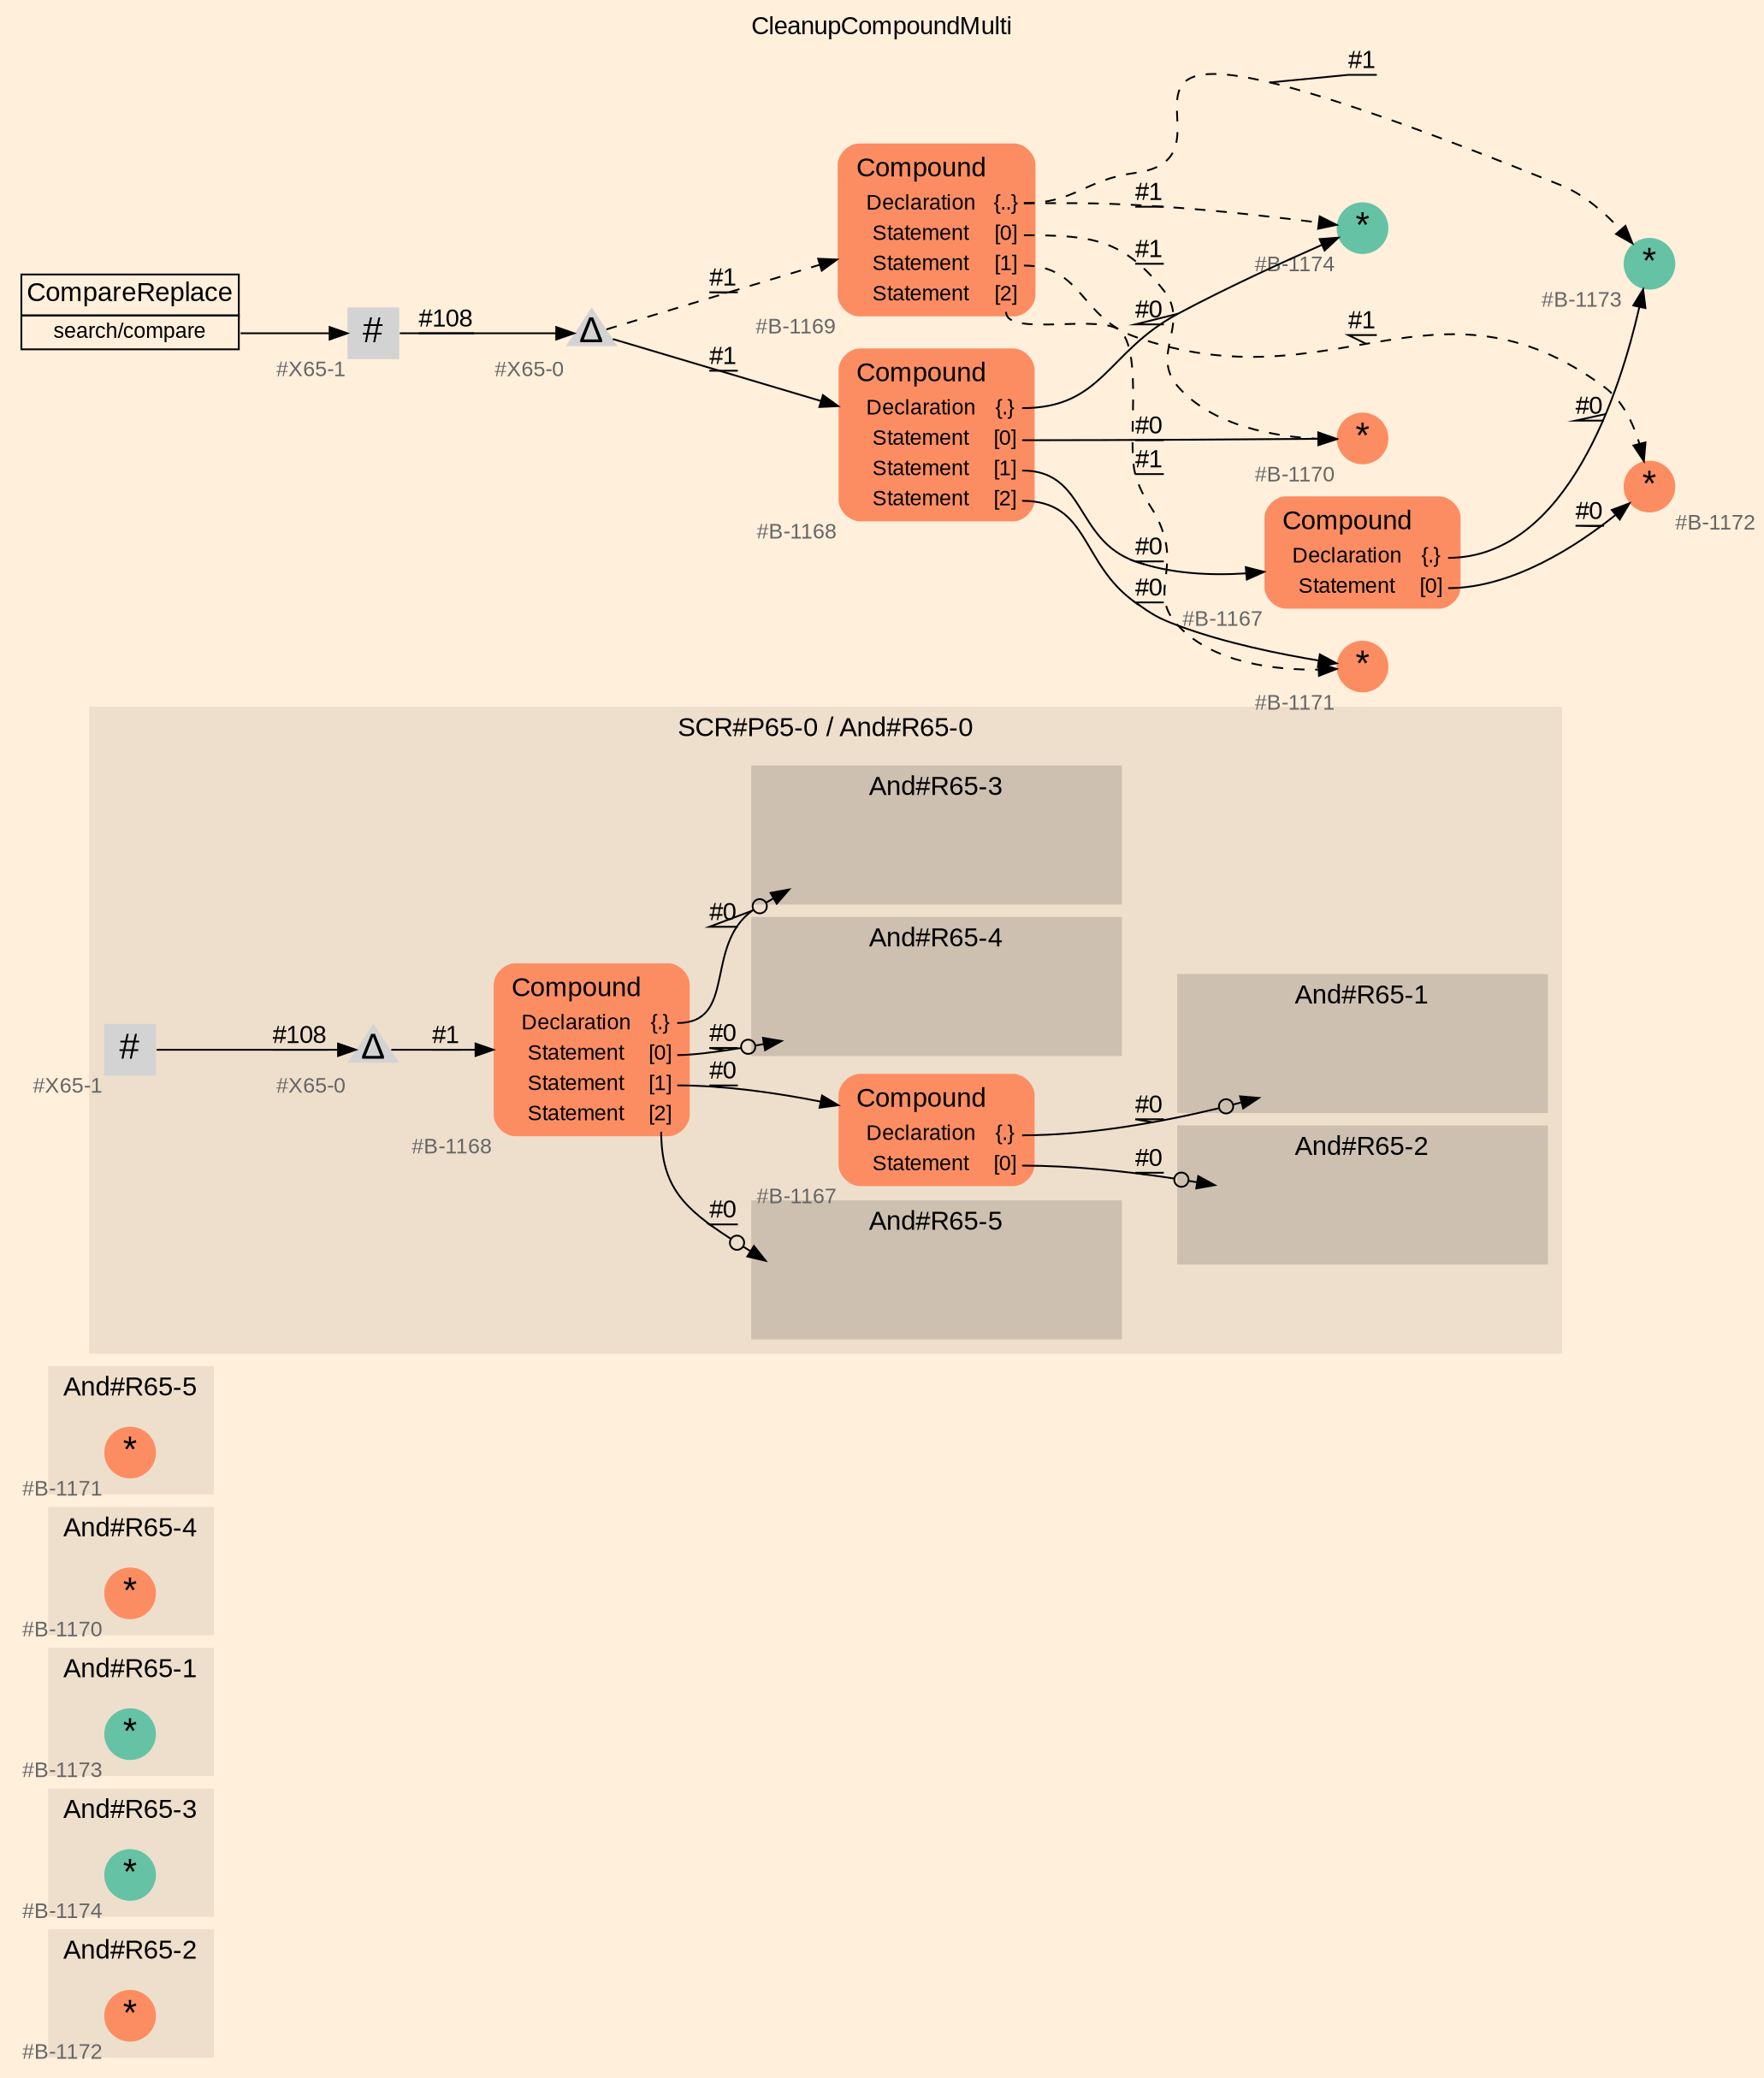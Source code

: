 digraph "CleanupCompoundMulti" {
label = "CleanupCompoundMulti"
labelloc = t
graph [
    rankdir = "LR"
    ranksep = 0.3
    bgcolor = antiquewhite1
    color = black
    fontcolor = black
    fontname = "Arial"
];
node [
    fontname = "Arial"
];
edge [
    fontname = "Arial"
];

// -------------------- figure And#R65-2 --------------------
// -------- region And#R65-2 ----------
subgraph "clusterAnd#R65-2" {
    label = "And#R65-2"
    style = "filled"
    color = antiquewhite2
    fontsize = "15"
    // -------- block And#R65-2/#B-1172 ----------
    "And#R65-2/#B-1172" [
        fillcolor = "/set28/2"
        xlabel = "#B-1172"
        fontsize = "12"
        fontcolor = grey40
        shape = "circle"
        label = <<FONT COLOR="black" POINT-SIZE="20">*</FONT>>
        style = "filled"
        penwidth = 0.0
        fixedsize = true
        width = 0.4
        height = 0.4
    ];
    
}


// -------------------- figure And#R65-3 --------------------
// -------- region And#R65-3 ----------
subgraph "clusterAnd#R65-3" {
    label = "And#R65-3"
    style = "filled"
    color = antiquewhite2
    fontsize = "15"
    // -------- block And#R65-3/#B-1174 ----------
    "And#R65-3/#B-1174" [
        fillcolor = "/set28/1"
        xlabel = "#B-1174"
        fontsize = "12"
        fontcolor = grey40
        shape = "circle"
        label = <<FONT COLOR="black" POINT-SIZE="20">*</FONT>>
        style = "filled"
        penwidth = 0.0
        fixedsize = true
        width = 0.4
        height = 0.4
    ];
    
}


// -------------------- figure And#R65-1 --------------------
// -------- region And#R65-1 ----------
subgraph "clusterAnd#R65-1" {
    label = "And#R65-1"
    style = "filled"
    color = antiquewhite2
    fontsize = "15"
    // -------- block And#R65-1/#B-1173 ----------
    "And#R65-1/#B-1173" [
        fillcolor = "/set28/1"
        xlabel = "#B-1173"
        fontsize = "12"
        fontcolor = grey40
        shape = "circle"
        label = <<FONT COLOR="black" POINT-SIZE="20">*</FONT>>
        style = "filled"
        penwidth = 0.0
        fixedsize = true
        width = 0.4
        height = 0.4
    ];
    
}


// -------------------- figure And#R65-4 --------------------
// -------- region And#R65-4 ----------
subgraph "clusterAnd#R65-4" {
    label = "And#R65-4"
    style = "filled"
    color = antiquewhite2
    fontsize = "15"
    // -------- block And#R65-4/#B-1170 ----------
    "And#R65-4/#B-1170" [
        fillcolor = "/set28/2"
        xlabel = "#B-1170"
        fontsize = "12"
        fontcolor = grey40
        shape = "circle"
        label = <<FONT COLOR="black" POINT-SIZE="20">*</FONT>>
        style = "filled"
        penwidth = 0.0
        fixedsize = true
        width = 0.4
        height = 0.4
    ];
    
}


// -------------------- figure And#R65-5 --------------------
// -------- region And#R65-5 ----------
subgraph "clusterAnd#R65-5" {
    label = "And#R65-5"
    style = "filled"
    color = antiquewhite2
    fontsize = "15"
    // -------- block And#R65-5/#B-1171 ----------
    "And#R65-5/#B-1171" [
        fillcolor = "/set28/2"
        xlabel = "#B-1171"
        fontsize = "12"
        fontcolor = grey40
        shape = "circle"
        label = <<FONT COLOR="black" POINT-SIZE="20">*</FONT>>
        style = "filled"
        penwidth = 0.0
        fixedsize = true
        width = 0.4
        height = 0.4
    ];
    
}


// -------------------- figure And#R65-0 --------------------
// -------- region And#R65-0 ----------
subgraph "clusterAnd#R65-0" {
    label = "SCR#P65-0 / And#R65-0"
    style = "filled"
    color = antiquewhite2
    fontsize = "15"
    // -------- block And#R65-0/#B-1167 ----------
    "And#R65-0/#B-1167" [
        fillcolor = "/set28/2"
        xlabel = "#B-1167"
        fontsize = "12"
        fontcolor = grey40
        shape = "plaintext"
        label = <<TABLE BORDER="0" CELLBORDER="0" CELLSPACING="0">
         <TR><TD><FONT COLOR="black" POINT-SIZE="15">Compound</FONT></TD></TR>
         <TR><TD><FONT COLOR="black" POINT-SIZE="12">Declaration</FONT></TD><TD PORT="port0"><FONT COLOR="black" POINT-SIZE="12">{.}</FONT></TD></TR>
         <TR><TD><FONT COLOR="black" POINT-SIZE="12">Statement</FONT></TD><TD PORT="port1"><FONT COLOR="black" POINT-SIZE="12">[0]</FONT></TD></TR>
        </TABLE>>
        style = "rounded,filled"
    ];
    
    // -------- block And#R65-0/#X65-0 ----------
    "And#R65-0/#X65-0" [
        xlabel = "#X65-0"
        fontsize = "12"
        fontcolor = grey40
        shape = "triangle"
        label = <<FONT COLOR="black" POINT-SIZE="20">Δ</FONT>>
        style = "filled"
        penwidth = 0.0
        fixedsize = true
        width = 0.4
        height = 0.4
    ];
    
    // -------- block And#R65-0/#B-1168 ----------
    "And#R65-0/#B-1168" [
        fillcolor = "/set28/2"
        xlabel = "#B-1168"
        fontsize = "12"
        fontcolor = grey40
        shape = "plaintext"
        label = <<TABLE BORDER="0" CELLBORDER="0" CELLSPACING="0">
         <TR><TD><FONT COLOR="black" POINT-SIZE="15">Compound</FONT></TD></TR>
         <TR><TD><FONT COLOR="black" POINT-SIZE="12">Declaration</FONT></TD><TD PORT="port0"><FONT COLOR="black" POINT-SIZE="12">{.}</FONT></TD></TR>
         <TR><TD><FONT COLOR="black" POINT-SIZE="12">Statement</FONT></TD><TD PORT="port1"><FONT COLOR="black" POINT-SIZE="12">[0]</FONT></TD></TR>
         <TR><TD><FONT COLOR="black" POINT-SIZE="12">Statement</FONT></TD><TD PORT="port2"><FONT COLOR="black" POINT-SIZE="12">[1]</FONT></TD></TR>
         <TR><TD><FONT COLOR="black" POINT-SIZE="12">Statement</FONT></TD><TD PORT="port3"><FONT COLOR="black" POINT-SIZE="12">[2]</FONT></TD></TR>
        </TABLE>>
        style = "rounded,filled"
    ];
    
    // -------- block And#R65-0/#X65-1 ----------
    "And#R65-0/#X65-1" [
        xlabel = "#X65-1"
        fontsize = "12"
        fontcolor = grey40
        shape = "square"
        label = <<FONT COLOR="black" POINT-SIZE="20">#</FONT>>
        style = "filled"
        penwidth = 0.0
        fixedsize = true
        width = 0.4
        height = 0.4
    ];
    
    // -------- region And#R65-0/And#R65-1 ----------
    subgraph "clusterAnd#R65-0/And#R65-1" {
        label = "And#R65-1"
        style = "filled"
        color = antiquewhite3
        fontsize = "15"
        // -------- block And#R65-0/And#R65-1/#B-1173 ----------
        "And#R65-0/And#R65-1/#B-1173" [
            fillcolor = "/set28/1"
            xlabel = "#B-1173"
            fontsize = "12"
            fontcolor = grey40
            shape = "none"
            style = "invisible"
        ];
        
    }
    
    // -------- region And#R65-0/And#R65-2 ----------
    subgraph "clusterAnd#R65-0/And#R65-2" {
        label = "And#R65-2"
        style = "filled"
        color = antiquewhite3
        fontsize = "15"
        // -------- block And#R65-0/And#R65-2/#B-1172 ----------
        "And#R65-0/And#R65-2/#B-1172" [
            fillcolor = "/set28/2"
            xlabel = "#B-1172"
            fontsize = "12"
            fontcolor = grey40
            shape = "none"
            style = "invisible"
        ];
        
    }
    
    // -------- region And#R65-0/And#R65-3 ----------
    subgraph "clusterAnd#R65-0/And#R65-3" {
        label = "And#R65-3"
        style = "filled"
        color = antiquewhite3
        fontsize = "15"
        // -------- block And#R65-0/And#R65-3/#B-1174 ----------
        "And#R65-0/And#R65-3/#B-1174" [
            fillcolor = "/set28/1"
            xlabel = "#B-1174"
            fontsize = "12"
            fontcolor = grey40
            shape = "none"
            style = "invisible"
        ];
        
    }
    
    // -------- region And#R65-0/And#R65-4 ----------
    subgraph "clusterAnd#R65-0/And#R65-4" {
        label = "And#R65-4"
        style = "filled"
        color = antiquewhite3
        fontsize = "15"
        // -------- block And#R65-0/And#R65-4/#B-1170 ----------
        "And#R65-0/And#R65-4/#B-1170" [
            fillcolor = "/set28/2"
            xlabel = "#B-1170"
            fontsize = "12"
            fontcolor = grey40
            shape = "none"
            style = "invisible"
        ];
        
    }
    
    // -------- region And#R65-0/And#R65-5 ----------
    subgraph "clusterAnd#R65-0/And#R65-5" {
        label = "And#R65-5"
        style = "filled"
        color = antiquewhite3
        fontsize = "15"
        // -------- block And#R65-0/And#R65-5/#B-1171 ----------
        "And#R65-0/And#R65-5/#B-1171" [
            fillcolor = "/set28/2"
            xlabel = "#B-1171"
            fontsize = "12"
            fontcolor = grey40
            shape = "none"
            style = "invisible"
        ];
        
    }
    
}

"And#R65-0/#B-1167":port0 -> "And#R65-0/And#R65-1/#B-1173" [
    arrowhead="normalnoneodot"
    label = "#0"
    decorate = true
    color = black
    fontcolor = black
];

"And#R65-0/#B-1167":port1 -> "And#R65-0/And#R65-2/#B-1172" [
    arrowhead="normalnoneodot"
    label = "#0"
    decorate = true
    color = black
    fontcolor = black
];

"And#R65-0/#X65-0" -> "And#R65-0/#B-1168" [
    label = "#1"
    decorate = true
    color = black
    fontcolor = black
];

"And#R65-0/#B-1168":port0 -> "And#R65-0/And#R65-3/#B-1174" [
    arrowhead="normalnoneodot"
    label = "#0"
    decorate = true
    color = black
    fontcolor = black
];

"And#R65-0/#B-1168":port1 -> "And#R65-0/And#R65-4/#B-1170" [
    arrowhead="normalnoneodot"
    label = "#0"
    decorate = true
    color = black
    fontcolor = black
];

"And#R65-0/#B-1168":port2 -> "And#R65-0/#B-1167" [
    label = "#0"
    decorate = true
    color = black
    fontcolor = black
];

"And#R65-0/#B-1168":port3 -> "And#R65-0/And#R65-5/#B-1171" [
    arrowhead="normalnoneodot"
    label = "#0"
    decorate = true
    color = black
    fontcolor = black
];

"And#R65-0/#X65-1" -> "And#R65-0/#X65-0" [
    label = "#108"
    decorate = true
    color = black
    fontcolor = black
];


// -------------------- transformation figure --------------------
// -------- block CR#X65-2 ----------
"CR#X65-2" [
    fillcolor = antiquewhite1
    fontsize = "12"
    fontcolor = grey40
    shape = "plaintext"
    label = <<TABLE BORDER="0" CELLBORDER="1" CELLSPACING="0">
     <TR><TD><FONT COLOR="black" POINT-SIZE="15">CompareReplace</FONT></TD></TR>
     <TR><TD PORT="port0"><FONT COLOR="black" POINT-SIZE="12">search/compare</FONT></TD></TR>
    </TABLE>>
    style = "filled"
    color = black
];

// -------- block #X65-1 ----------
"#X65-1" [
    xlabel = "#X65-1"
    fontsize = "12"
    fontcolor = grey40
    shape = "square"
    label = <<FONT COLOR="black" POINT-SIZE="20">#</FONT>>
    style = "filled"
    penwidth = 0.0
    fixedsize = true
    width = 0.4
    height = 0.4
];

// -------- block #X65-0 ----------
"#X65-0" [
    xlabel = "#X65-0"
    fontsize = "12"
    fontcolor = grey40
    shape = "triangle"
    label = <<FONT COLOR="black" POINT-SIZE="20">Δ</FONT>>
    style = "filled"
    penwidth = 0.0
    fixedsize = true
    width = 0.4
    height = 0.4
];

// -------- block #B-1168 ----------
"#B-1168" [
    fillcolor = "/set28/2"
    xlabel = "#B-1168"
    fontsize = "12"
    fontcolor = grey40
    shape = "plaintext"
    label = <<TABLE BORDER="0" CELLBORDER="0" CELLSPACING="0">
     <TR><TD><FONT COLOR="black" POINT-SIZE="15">Compound</FONT></TD></TR>
     <TR><TD><FONT COLOR="black" POINT-SIZE="12">Declaration</FONT></TD><TD PORT="port0"><FONT COLOR="black" POINT-SIZE="12">{.}</FONT></TD></TR>
     <TR><TD><FONT COLOR="black" POINT-SIZE="12">Statement</FONT></TD><TD PORT="port1"><FONT COLOR="black" POINT-SIZE="12">[0]</FONT></TD></TR>
     <TR><TD><FONT COLOR="black" POINT-SIZE="12">Statement</FONT></TD><TD PORT="port2"><FONT COLOR="black" POINT-SIZE="12">[1]</FONT></TD></TR>
     <TR><TD><FONT COLOR="black" POINT-SIZE="12">Statement</FONT></TD><TD PORT="port3"><FONT COLOR="black" POINT-SIZE="12">[2]</FONT></TD></TR>
    </TABLE>>
    style = "rounded,filled"
];

// -------- block #B-1174 ----------
"#B-1174" [
    fillcolor = "/set28/1"
    xlabel = "#B-1174"
    fontsize = "12"
    fontcolor = grey40
    shape = "circle"
    label = <<FONT COLOR="black" POINT-SIZE="20">*</FONT>>
    style = "filled"
    penwidth = 0.0
    fixedsize = true
    width = 0.4
    height = 0.4
];

// -------- block #B-1170 ----------
"#B-1170" [
    fillcolor = "/set28/2"
    xlabel = "#B-1170"
    fontsize = "12"
    fontcolor = grey40
    shape = "circle"
    label = <<FONT COLOR="black" POINT-SIZE="20">*</FONT>>
    style = "filled"
    penwidth = 0.0
    fixedsize = true
    width = 0.4
    height = 0.4
];

// -------- block #B-1167 ----------
"#B-1167" [
    fillcolor = "/set28/2"
    xlabel = "#B-1167"
    fontsize = "12"
    fontcolor = grey40
    shape = "plaintext"
    label = <<TABLE BORDER="0" CELLBORDER="0" CELLSPACING="0">
     <TR><TD><FONT COLOR="black" POINT-SIZE="15">Compound</FONT></TD></TR>
     <TR><TD><FONT COLOR="black" POINT-SIZE="12">Declaration</FONT></TD><TD PORT="port0"><FONT COLOR="black" POINT-SIZE="12">{.}</FONT></TD></TR>
     <TR><TD><FONT COLOR="black" POINT-SIZE="12">Statement</FONT></TD><TD PORT="port1"><FONT COLOR="black" POINT-SIZE="12">[0]</FONT></TD></TR>
    </TABLE>>
    style = "rounded,filled"
];

// -------- block #B-1173 ----------
"#B-1173" [
    fillcolor = "/set28/1"
    xlabel = "#B-1173"
    fontsize = "12"
    fontcolor = grey40
    shape = "circle"
    label = <<FONT COLOR="black" POINT-SIZE="20">*</FONT>>
    style = "filled"
    penwidth = 0.0
    fixedsize = true
    width = 0.4
    height = 0.4
];

// -------- block #B-1172 ----------
"#B-1172" [
    fillcolor = "/set28/2"
    xlabel = "#B-1172"
    fontsize = "12"
    fontcolor = grey40
    shape = "circle"
    label = <<FONT COLOR="black" POINT-SIZE="20">*</FONT>>
    style = "filled"
    penwidth = 0.0
    fixedsize = true
    width = 0.4
    height = 0.4
];

// -------- block #B-1171 ----------
"#B-1171" [
    fillcolor = "/set28/2"
    xlabel = "#B-1171"
    fontsize = "12"
    fontcolor = grey40
    shape = "circle"
    label = <<FONT COLOR="black" POINT-SIZE="20">*</FONT>>
    style = "filled"
    penwidth = 0.0
    fixedsize = true
    width = 0.4
    height = 0.4
];

// -------- block #B-1169 ----------
"#B-1169" [
    fillcolor = "/set28/2"
    xlabel = "#B-1169"
    fontsize = "12"
    fontcolor = grey40
    shape = "plaintext"
    label = <<TABLE BORDER="0" CELLBORDER="0" CELLSPACING="0">
     <TR><TD><FONT COLOR="black" POINT-SIZE="15">Compound</FONT></TD></TR>
     <TR><TD><FONT COLOR="black" POINT-SIZE="12">Declaration</FONT></TD><TD PORT="port0"><FONT COLOR="black" POINT-SIZE="12">{..}</FONT></TD></TR>
     <TR><TD><FONT COLOR="black" POINT-SIZE="12">Statement</FONT></TD><TD PORT="port1"><FONT COLOR="black" POINT-SIZE="12">[0]</FONT></TD></TR>
     <TR><TD><FONT COLOR="black" POINT-SIZE="12">Statement</FONT></TD><TD PORT="port2"><FONT COLOR="black" POINT-SIZE="12">[1]</FONT></TD></TR>
     <TR><TD><FONT COLOR="black" POINT-SIZE="12">Statement</FONT></TD><TD PORT="port3"><FONT COLOR="black" POINT-SIZE="12">[2]</FONT></TD></TR>
    </TABLE>>
    style = "rounded,filled"
];

"CR#X65-2":port0 -> "#X65-1" [
    label = ""
    decorate = true
    color = black
    fontcolor = black
];

"#X65-1" -> "#X65-0" [
    label = "#108"
    decorate = true
    color = black
    fontcolor = black
];

"#X65-0" -> "#B-1168" [
    label = "#1"
    decorate = true
    color = black
    fontcolor = black
];

"#X65-0" -> "#B-1169" [
    style="dashed"
    label = "#1"
    decorate = true
    color = black
    fontcolor = black
];

"#B-1168":port0 -> "#B-1174" [
    label = "#0"
    decorate = true
    color = black
    fontcolor = black
];

"#B-1168":port1 -> "#B-1170" [
    label = "#0"
    decorate = true
    color = black
    fontcolor = black
];

"#B-1168":port2 -> "#B-1167" [
    label = "#0"
    decorate = true
    color = black
    fontcolor = black
];

"#B-1168":port3 -> "#B-1171" [
    label = "#0"
    decorate = true
    color = black
    fontcolor = black
];

"#B-1167":port0 -> "#B-1173" [
    label = "#0"
    decorate = true
    color = black
    fontcolor = black
];

"#B-1167":port1 -> "#B-1172" [
    label = "#0"
    decorate = true
    color = black
    fontcolor = black
];

"#B-1169":port0 -> "#B-1173" [
    style="dashed"
    label = "#1"
    decorate = true
    color = black
    fontcolor = black
];

"#B-1169":port0 -> "#B-1174" [
    style="dashed"
    label = "#1"
    decorate = true
    color = black
    fontcolor = black
];

"#B-1169":port1 -> "#B-1170" [
    style="dashed"
    label = "#1"
    decorate = true
    color = black
    fontcolor = black
];

"#B-1169":port2 -> "#B-1172" [
    style="dashed"
    label = "#1"
    decorate = true
    color = black
    fontcolor = black
];

"#B-1169":port3 -> "#B-1171" [
    style="dashed"
    label = "#1"
    decorate = true
    color = black
    fontcolor = black
];


}
